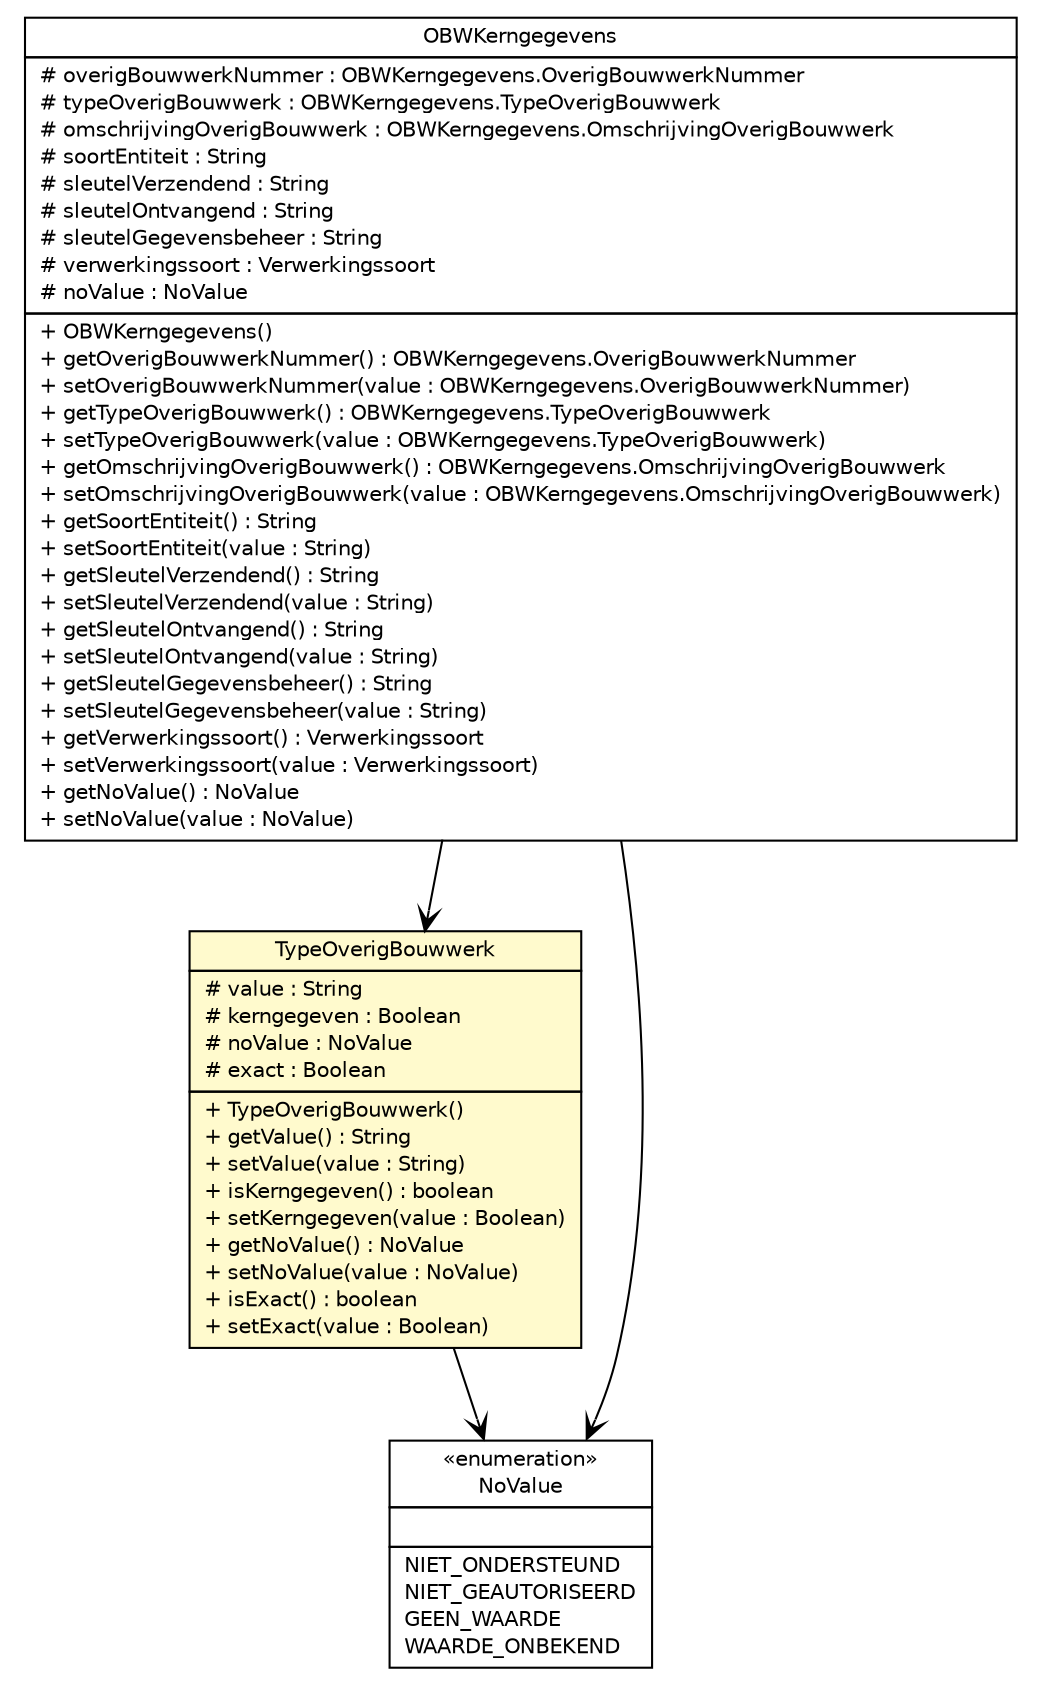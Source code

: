 #!/usr/local/bin/dot
#
# Class diagram 
# Generated by UMLGraph version R5_6-24-gf6e263 (http://www.umlgraph.org/)
#

digraph G {
	edge [fontname="Helvetica",fontsize=10,labelfontname="Helvetica",labelfontsize=10];
	node [fontname="Helvetica",fontsize=10,shape=plaintext];
	nodesep=0.25;
	ranksep=0.5;
	// nl.egem.stuf.sector.bg._0204.OBWKerngegevens
	c137446 [label=<<table title="nl.egem.stuf.sector.bg._0204.OBWKerngegevens" border="0" cellborder="1" cellspacing="0" cellpadding="2" port="p" href="./OBWKerngegevens.html">
		<tr><td><table border="0" cellspacing="0" cellpadding="1">
<tr><td align="center" balign="center"> OBWKerngegevens </td></tr>
		</table></td></tr>
		<tr><td><table border="0" cellspacing="0" cellpadding="1">
<tr><td align="left" balign="left"> # overigBouwwerkNummer : OBWKerngegevens.OverigBouwwerkNummer </td></tr>
<tr><td align="left" balign="left"> # typeOverigBouwwerk : OBWKerngegevens.TypeOverigBouwwerk </td></tr>
<tr><td align="left" balign="left"> # omschrijvingOverigBouwwerk : OBWKerngegevens.OmschrijvingOverigBouwwerk </td></tr>
<tr><td align="left" balign="left"> # soortEntiteit : String </td></tr>
<tr><td align="left" balign="left"> # sleutelVerzendend : String </td></tr>
<tr><td align="left" balign="left"> # sleutelOntvangend : String </td></tr>
<tr><td align="left" balign="left"> # sleutelGegevensbeheer : String </td></tr>
<tr><td align="left" balign="left"> # verwerkingssoort : Verwerkingssoort </td></tr>
<tr><td align="left" balign="left"> # noValue : NoValue </td></tr>
		</table></td></tr>
		<tr><td><table border="0" cellspacing="0" cellpadding="1">
<tr><td align="left" balign="left"> + OBWKerngegevens() </td></tr>
<tr><td align="left" balign="left"> + getOverigBouwwerkNummer() : OBWKerngegevens.OverigBouwwerkNummer </td></tr>
<tr><td align="left" balign="left"> + setOverigBouwwerkNummer(value : OBWKerngegevens.OverigBouwwerkNummer) </td></tr>
<tr><td align="left" balign="left"> + getTypeOverigBouwwerk() : OBWKerngegevens.TypeOverigBouwwerk </td></tr>
<tr><td align="left" balign="left"> + setTypeOverigBouwwerk(value : OBWKerngegevens.TypeOverigBouwwerk) </td></tr>
<tr><td align="left" balign="left"> + getOmschrijvingOverigBouwwerk() : OBWKerngegevens.OmschrijvingOverigBouwwerk </td></tr>
<tr><td align="left" balign="left"> + setOmschrijvingOverigBouwwerk(value : OBWKerngegevens.OmschrijvingOverigBouwwerk) </td></tr>
<tr><td align="left" balign="left"> + getSoortEntiteit() : String </td></tr>
<tr><td align="left" balign="left"> + setSoortEntiteit(value : String) </td></tr>
<tr><td align="left" balign="left"> + getSleutelVerzendend() : String </td></tr>
<tr><td align="left" balign="left"> + setSleutelVerzendend(value : String) </td></tr>
<tr><td align="left" balign="left"> + getSleutelOntvangend() : String </td></tr>
<tr><td align="left" balign="left"> + setSleutelOntvangend(value : String) </td></tr>
<tr><td align="left" balign="left"> + getSleutelGegevensbeheer() : String </td></tr>
<tr><td align="left" balign="left"> + setSleutelGegevensbeheer(value : String) </td></tr>
<tr><td align="left" balign="left"> + getVerwerkingssoort() : Verwerkingssoort </td></tr>
<tr><td align="left" balign="left"> + setVerwerkingssoort(value : Verwerkingssoort) </td></tr>
<tr><td align="left" balign="left"> + getNoValue() : NoValue </td></tr>
<tr><td align="left" balign="left"> + setNoValue(value : NoValue) </td></tr>
		</table></td></tr>
		</table>>, URL="./OBWKerngegevens.html", fontname="Helvetica", fontcolor="black", fontsize=10.0];
	// nl.egem.stuf.sector.bg._0204.OBWKerngegevens.TypeOverigBouwwerk
	c137449 [label=<<table title="nl.egem.stuf.sector.bg._0204.OBWKerngegevens.TypeOverigBouwwerk" border="0" cellborder="1" cellspacing="0" cellpadding="2" port="p" bgcolor="lemonChiffon" href="./OBWKerngegevens.TypeOverigBouwwerk.html">
		<tr><td><table border="0" cellspacing="0" cellpadding="1">
<tr><td align="center" balign="center"> TypeOverigBouwwerk </td></tr>
		</table></td></tr>
		<tr><td><table border="0" cellspacing="0" cellpadding="1">
<tr><td align="left" balign="left"> # value : String </td></tr>
<tr><td align="left" balign="left"> # kerngegeven : Boolean </td></tr>
<tr><td align="left" balign="left"> # noValue : NoValue </td></tr>
<tr><td align="left" balign="left"> # exact : Boolean </td></tr>
		</table></td></tr>
		<tr><td><table border="0" cellspacing="0" cellpadding="1">
<tr><td align="left" balign="left"> + TypeOverigBouwwerk() </td></tr>
<tr><td align="left" balign="left"> + getValue() : String </td></tr>
<tr><td align="left" balign="left"> + setValue(value : String) </td></tr>
<tr><td align="left" balign="left"> + isKerngegeven() : boolean </td></tr>
<tr><td align="left" balign="left"> + setKerngegeven(value : Boolean) </td></tr>
<tr><td align="left" balign="left"> + getNoValue() : NoValue </td></tr>
<tr><td align="left" balign="left"> + setNoValue(value : NoValue) </td></tr>
<tr><td align="left" balign="left"> + isExact() : boolean </td></tr>
<tr><td align="left" balign="left"> + setExact(value : Boolean) </td></tr>
		</table></td></tr>
		</table>>, URL="./OBWKerngegevens.TypeOverigBouwwerk.html", fontname="Helvetica", fontcolor="black", fontsize=10.0];
	// nl.egem.stuf.stuf0204.NoValue
	c137639 [label=<<table title="nl.egem.stuf.stuf0204.NoValue" border="0" cellborder="1" cellspacing="0" cellpadding="2" port="p" href="../../../stuf0204/NoValue.html">
		<tr><td><table border="0" cellspacing="0" cellpadding="1">
<tr><td align="center" balign="center"> &#171;enumeration&#187; </td></tr>
<tr><td align="center" balign="center"> NoValue </td></tr>
		</table></td></tr>
		<tr><td><table border="0" cellspacing="0" cellpadding="1">
<tr><td align="left" balign="left">  </td></tr>
		</table></td></tr>
		<tr><td><table border="0" cellspacing="0" cellpadding="1">
<tr><td align="left" balign="left"> NIET_ONDERSTEUND </td></tr>
<tr><td align="left" balign="left"> NIET_GEAUTORISEERD </td></tr>
<tr><td align="left" balign="left"> GEEN_WAARDE </td></tr>
<tr><td align="left" balign="left"> WAARDE_ONBEKEND </td></tr>
		</table></td></tr>
		</table>>, URL="../../../stuf0204/NoValue.html", fontname="Helvetica", fontcolor="black", fontsize=10.0];
	// nl.egem.stuf.sector.bg._0204.OBWKerngegevens NAVASSOC nl.egem.stuf.sector.bg._0204.OBWKerngegevens.TypeOverigBouwwerk
	c137446:p -> c137449:p [taillabel="", label="", headlabel="", fontname="Helvetica", fontcolor="black", fontsize=10.0, color="black", arrowhead=open];
	// nl.egem.stuf.sector.bg._0204.OBWKerngegevens NAVASSOC nl.egem.stuf.stuf0204.NoValue
	c137446:p -> c137639:p [taillabel="", label="", headlabel="", fontname="Helvetica", fontcolor="black", fontsize=10.0, color="black", arrowhead=open];
	// nl.egem.stuf.sector.bg._0204.OBWKerngegevens.TypeOverigBouwwerk NAVASSOC nl.egem.stuf.stuf0204.NoValue
	c137449:p -> c137639:p [taillabel="", label="", headlabel="", fontname="Helvetica", fontcolor="black", fontsize=10.0, color="black", arrowhead=open];
}

